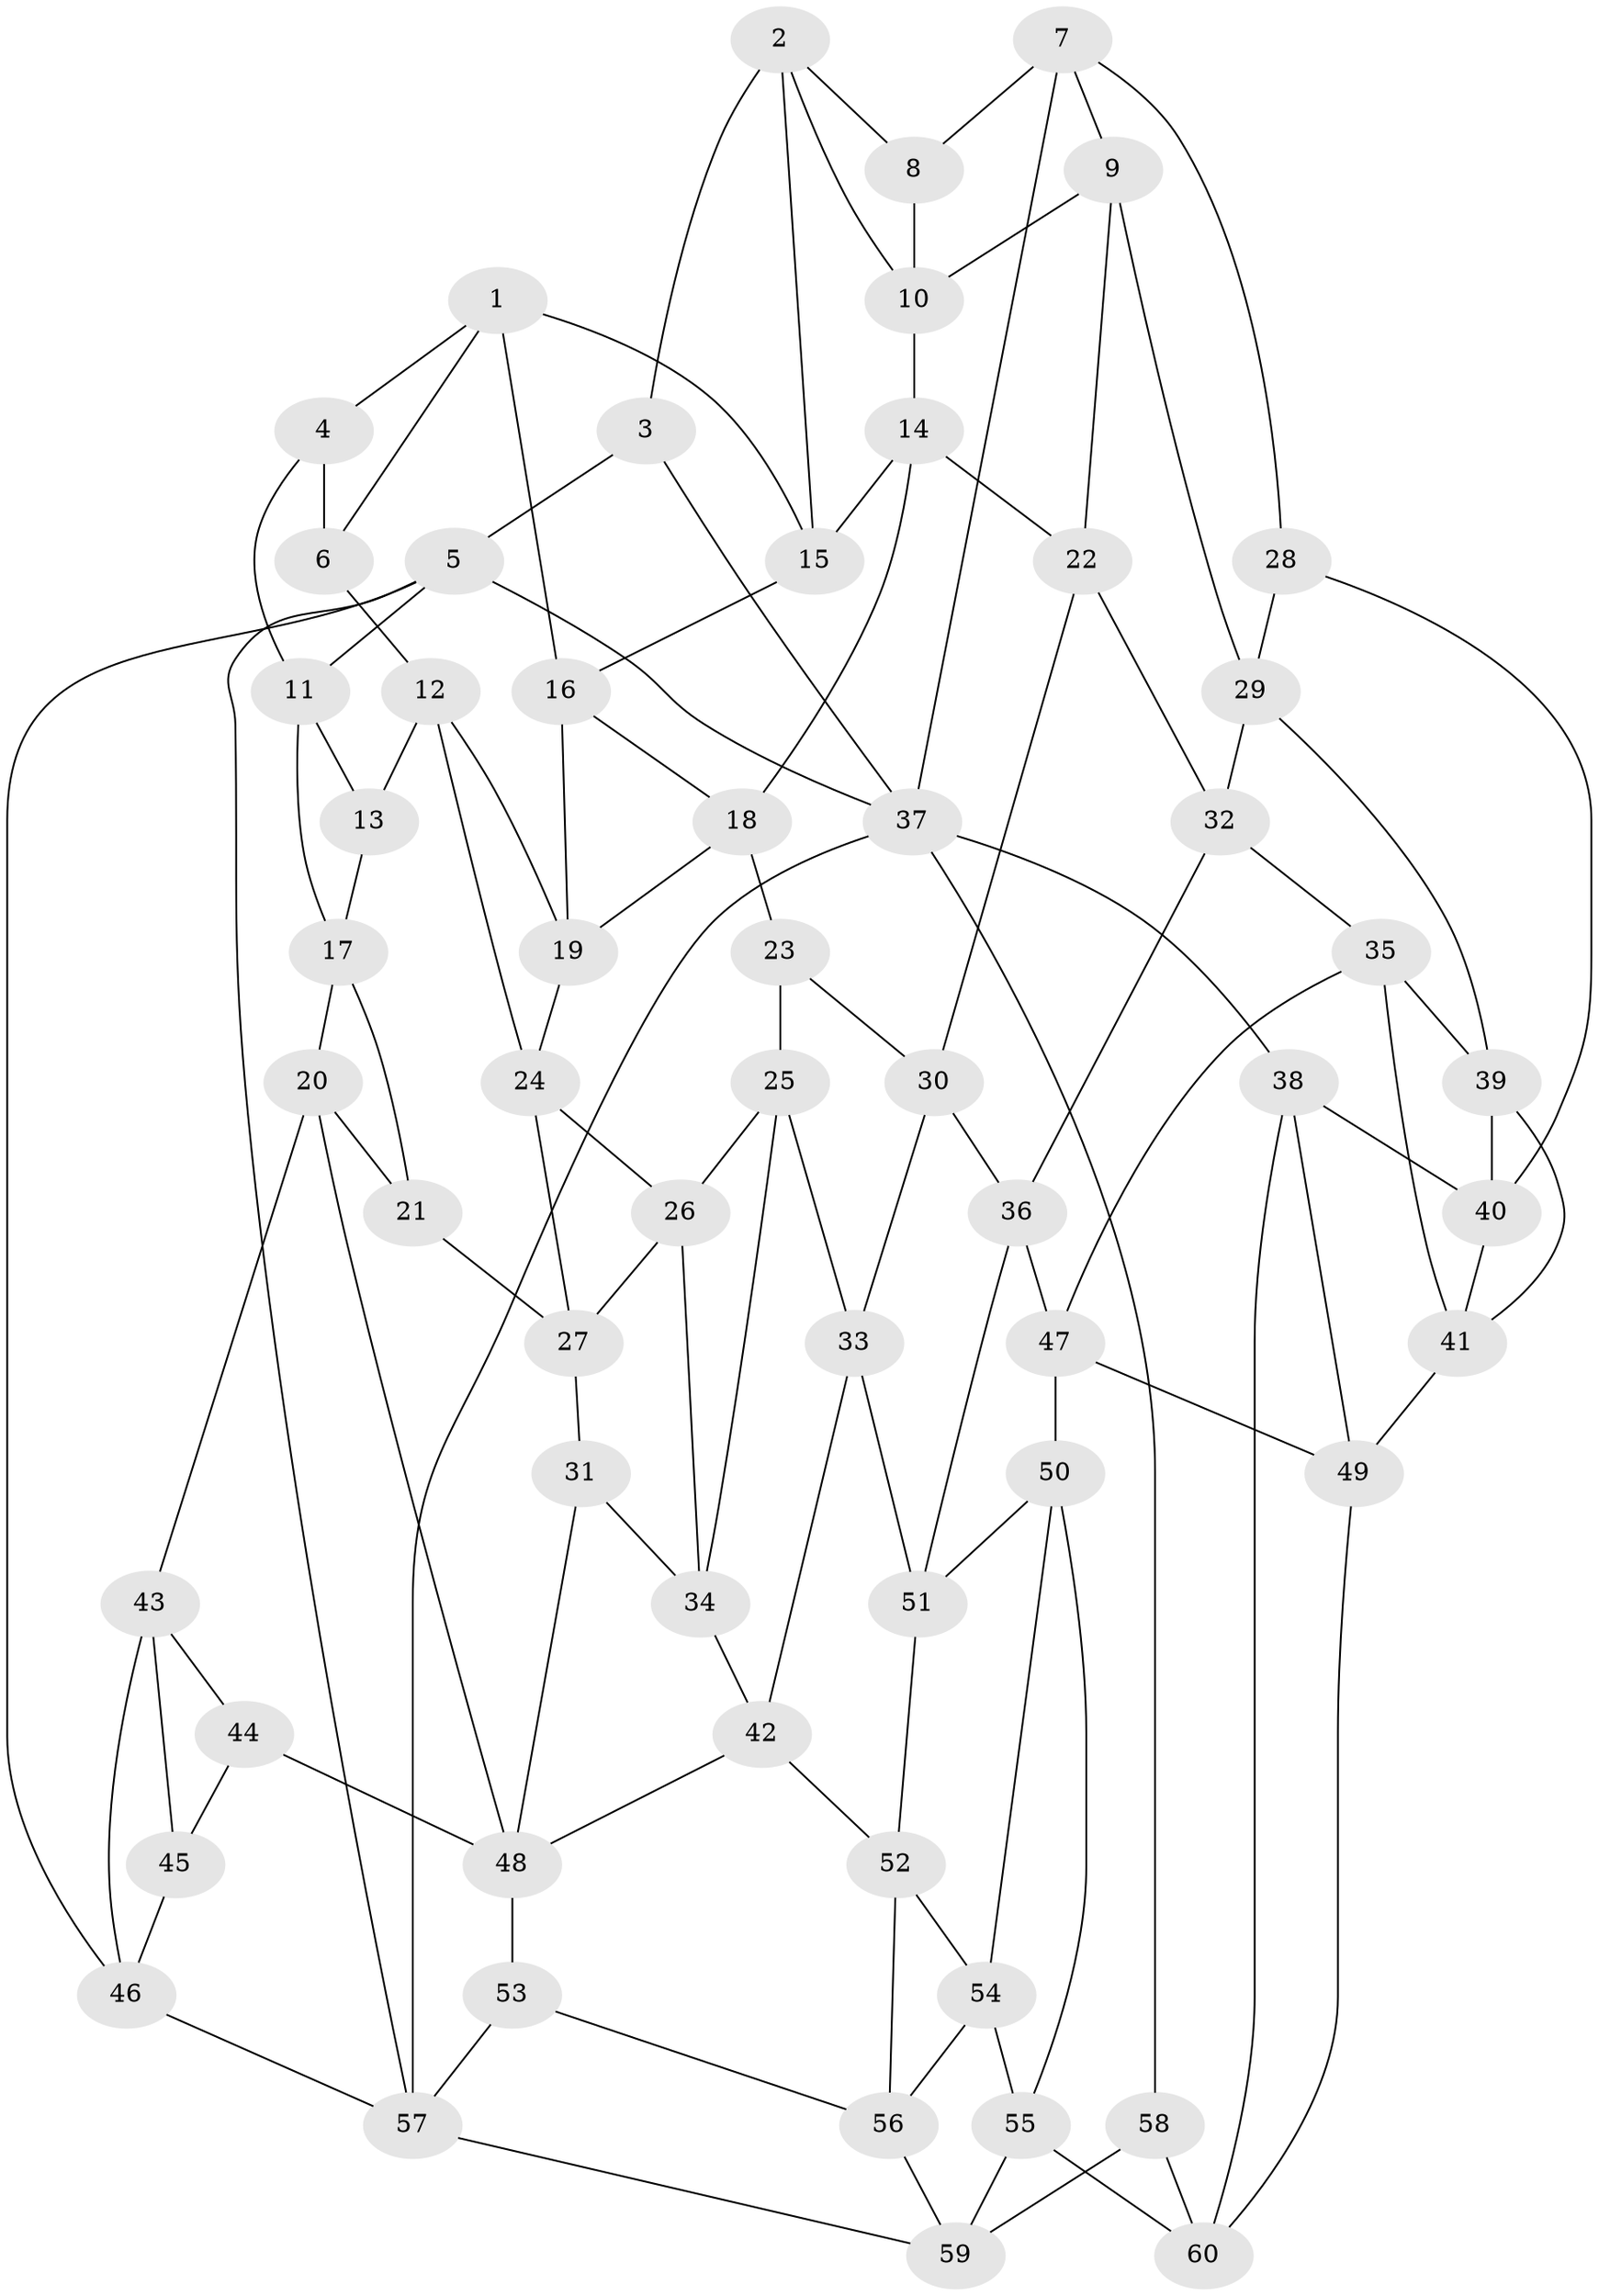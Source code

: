 // original degree distribution, {3: 0.025, 5: 0.5416666666666666, 4: 0.21666666666666667, 6: 0.21666666666666667}
// Generated by graph-tools (version 1.1) at 2025/51/03/09/25 03:51:05]
// undirected, 60 vertices, 116 edges
graph export_dot {
graph [start="1"]
  node [color=gray90,style=filled];
  1;
  2;
  3;
  4;
  5;
  6;
  7;
  8;
  9;
  10;
  11;
  12;
  13;
  14;
  15;
  16;
  17;
  18;
  19;
  20;
  21;
  22;
  23;
  24;
  25;
  26;
  27;
  28;
  29;
  30;
  31;
  32;
  33;
  34;
  35;
  36;
  37;
  38;
  39;
  40;
  41;
  42;
  43;
  44;
  45;
  46;
  47;
  48;
  49;
  50;
  51;
  52;
  53;
  54;
  55;
  56;
  57;
  58;
  59;
  60;
  1 -- 4 [weight=1.0];
  1 -- 6 [weight=1.0];
  1 -- 15 [weight=1.0];
  1 -- 16 [weight=1.0];
  2 -- 3 [weight=1.0];
  2 -- 8 [weight=1.0];
  2 -- 10 [weight=1.0];
  2 -- 15 [weight=1.0];
  3 -- 5 [weight=1.0];
  3 -- 37 [weight=1.0];
  4 -- 6 [weight=1.0];
  4 -- 11 [weight=1.0];
  5 -- 11 [weight=1.0];
  5 -- 37 [weight=1.0];
  5 -- 46 [weight=1.0];
  5 -- 57 [weight=1.0];
  6 -- 12 [weight=1.0];
  7 -- 8 [weight=1.0];
  7 -- 9 [weight=1.0];
  7 -- 28 [weight=1.0];
  7 -- 37 [weight=1.0];
  8 -- 10 [weight=1.0];
  9 -- 10 [weight=1.0];
  9 -- 22 [weight=1.0];
  9 -- 29 [weight=1.0];
  10 -- 14 [weight=1.0];
  11 -- 13 [weight=1.0];
  11 -- 17 [weight=1.0];
  12 -- 13 [weight=1.0];
  12 -- 19 [weight=1.0];
  12 -- 24 [weight=1.0];
  13 -- 17 [weight=1.0];
  14 -- 15 [weight=1.0];
  14 -- 18 [weight=1.0];
  14 -- 22 [weight=1.0];
  15 -- 16 [weight=1.0];
  16 -- 18 [weight=1.0];
  16 -- 19 [weight=1.0];
  17 -- 20 [weight=1.0];
  17 -- 21 [weight=1.0];
  18 -- 19 [weight=1.0];
  18 -- 23 [weight=1.0];
  19 -- 24 [weight=1.0];
  20 -- 21 [weight=1.0];
  20 -- 43 [weight=1.0];
  20 -- 48 [weight=1.0];
  21 -- 27 [weight=1.0];
  22 -- 30 [weight=1.0];
  22 -- 32 [weight=1.0];
  23 -- 25 [weight=1.0];
  23 -- 30 [weight=1.0];
  24 -- 26 [weight=1.0];
  24 -- 27 [weight=1.0];
  25 -- 26 [weight=1.0];
  25 -- 33 [weight=1.0];
  25 -- 34 [weight=1.0];
  26 -- 27 [weight=1.0];
  26 -- 34 [weight=1.0];
  27 -- 31 [weight=1.0];
  28 -- 29 [weight=1.0];
  28 -- 40 [weight=1.0];
  29 -- 32 [weight=1.0];
  29 -- 39 [weight=1.0];
  30 -- 33 [weight=1.0];
  30 -- 36 [weight=1.0];
  31 -- 34 [weight=1.0];
  31 -- 48 [weight=1.0];
  32 -- 35 [weight=1.0];
  32 -- 36 [weight=1.0];
  33 -- 42 [weight=1.0];
  33 -- 51 [weight=1.0];
  34 -- 42 [weight=1.0];
  35 -- 39 [weight=1.0];
  35 -- 41 [weight=1.0];
  35 -- 47 [weight=1.0];
  36 -- 47 [weight=1.0];
  36 -- 51 [weight=1.0];
  37 -- 38 [weight=1.0];
  37 -- 57 [weight=1.0];
  37 -- 58 [weight=1.0];
  38 -- 40 [weight=1.0];
  38 -- 49 [weight=1.0];
  38 -- 60 [weight=1.0];
  39 -- 40 [weight=1.0];
  39 -- 41 [weight=1.0];
  40 -- 41 [weight=1.0];
  41 -- 49 [weight=1.0];
  42 -- 48 [weight=1.0];
  42 -- 52 [weight=1.0];
  43 -- 44 [weight=1.0];
  43 -- 45 [weight=1.0];
  43 -- 46 [weight=1.0];
  44 -- 45 [weight=1.0];
  44 -- 48 [weight=2.0];
  45 -- 46 [weight=1.0];
  46 -- 57 [weight=1.0];
  47 -- 49 [weight=1.0];
  47 -- 50 [weight=1.0];
  48 -- 53 [weight=1.0];
  49 -- 60 [weight=1.0];
  50 -- 51 [weight=1.0];
  50 -- 54 [weight=1.0];
  50 -- 55 [weight=1.0];
  51 -- 52 [weight=1.0];
  52 -- 54 [weight=1.0];
  52 -- 56 [weight=1.0];
  53 -- 56 [weight=1.0];
  53 -- 57 [weight=1.0];
  54 -- 55 [weight=1.0];
  54 -- 56 [weight=1.0];
  55 -- 59 [weight=1.0];
  55 -- 60 [weight=1.0];
  56 -- 59 [weight=1.0];
  57 -- 59 [weight=1.0];
  58 -- 59 [weight=1.0];
  58 -- 60 [weight=1.0];
}
